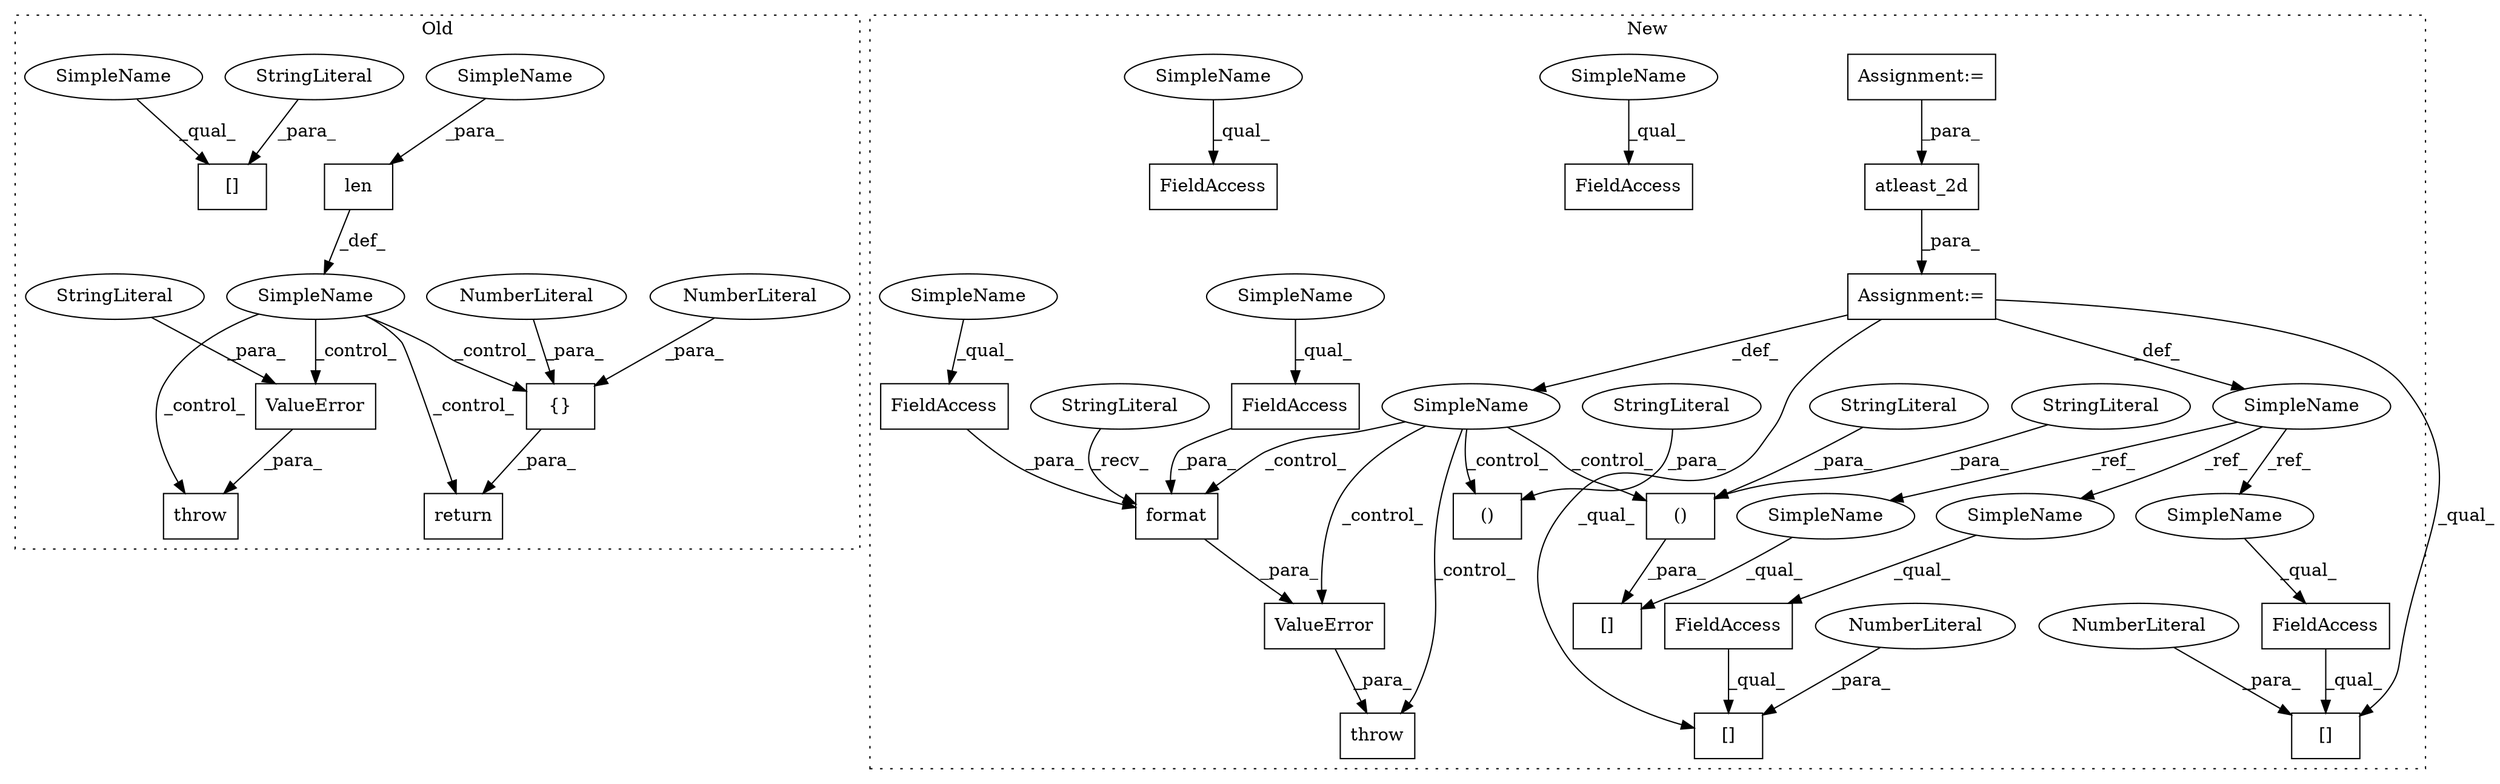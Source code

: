 digraph G {
subgraph cluster0 {
1 [label="throw" a="53" s="1237" l="6" shape="box"];
4 [label="ValueError" a="32" s="1243,1277" l="11,1" shape="box"];
5 [label="len" a="32" s="1209,1215" l="4,1" shape="box"];
7 [label="SimpleName" a="42" s="" l="" shape="ellipse"];
8 [label="StringLiteral" a="45" s="1254" l="23" shape="ellipse"];
13 [label="{}" a="4" s="1441,1449" l="1,1" shape="box"];
30 [label="[]" a="2" s="1393,1414" l="3,1" shape="box"];
31 [label="StringLiteral" a="45" s="1396" l="18" shape="ellipse"];
34 [label="return" a="41" s="1290" l="7" shape="box"];
35 [label="NumberLiteral" a="34" s="1442" l="1" shape="ellipse"];
36 [label="NumberLiteral" a="34" s="1444" l="1" shape="ellipse"];
37 [label="SimpleName" a="42" s="1213" l="2" shape="ellipse"];
38 [label="SimpleName" a="42" s="1393" l="2" shape="ellipse"];
label = "Old";
style="dotted";
}
subgraph cluster1 {
2 [label="atleast_2d" a="32" s="1238,1251" l="11,1" shape="box"];
3 [label="FieldAccess" a="22" s="1262" l="8" shape="box"];
6 [label="FieldAccess" a="22" s="1409" l="8" shape="box"];
9 [label="()" a="106" s="1452" l="78" shape="box"];
10 [label="SimpleName" a="42" s="" l="" shape="ellipse"];
11 [label="()" a="106" s="1551" l="47" shape="box"];
12 [label="ValueError" a="32" s="1300,1371" l="11,1" shape="box"];
14 [label="[]" a="2" s="1409,1419" l="9,1" shape="box"];
15 [label="NumberLiteral" a="34" s="1418" l="1" shape="ellipse"];
16 [label="[]" a="2" s="1543,1598" l="8,2" shape="box"];
17 [label="format" a="32" s="1348,1370" l="7,1" shape="box"];
18 [label="FieldAccess" a="22" s="1363" l="7" shape="box"];
19 [label="FieldAccess" a="22" s="1355" l="7" shape="box"];
20 [label="[]" a="2" s="1262,1272" l="9,1" shape="box"];
21 [label="NumberLiteral" a="34" s="1271" l="1" shape="ellipse"];
22 [label="FieldAccess" a="22" s="1421" l="7" shape="box"];
23 [label="FieldAccess" a="22" s="1429" l="7" shape="box"];
24 [label="SimpleName" a="42" s="1229" l="2" shape="ellipse"];
25 [label="StringLiteral" a="45" s="1311" l="36" shape="ellipse"];
26 [label="StringLiteral" a="45" s="1582" l="16" shape="ellipse"];
27 [label="StringLiteral" a="45" s="1551" l="18" shape="ellipse"];
28 [label="StringLiteral" a="45" s="1452" l="18" shape="ellipse"];
29 [label="throw" a="53" s="1294" l="6" shape="box"];
32 [label="Assignment:=" a="7" s="1231" l="1" shape="box"];
33 [label="Assignment:=" a="7" s="1181" l="2" shape="box"];
39 [label="SimpleName" a="42" s="1355" l="3" shape="ellipse"];
40 [label="SimpleName" a="42" s="1363" l="3" shape="ellipse"];
41 [label="SimpleName" a="42" s="1429" l="3" shape="ellipse"];
42 [label="SimpleName" a="42" s="1421" l="3" shape="ellipse"];
43 [label="SimpleName" a="42" s="1262" l="2" shape="ellipse"];
44 [label="SimpleName" a="42" s="1543" l="2" shape="ellipse"];
45 [label="SimpleName" a="42" s="1409" l="2" shape="ellipse"];
label = "New";
style="dotted";
}
2 -> 32 [label="_para_"];
3 -> 20 [label="_qual_"];
4 -> 1 [label="_para_"];
5 -> 7 [label="_def_"];
6 -> 14 [label="_qual_"];
7 -> 1 [label="_control_"];
7 -> 34 [label="_control_"];
7 -> 13 [label="_control_"];
7 -> 4 [label="_control_"];
8 -> 4 [label="_para_"];
10 -> 9 [label="_control_"];
10 -> 12 [label="_control_"];
10 -> 29 [label="_control_"];
10 -> 11 [label="_control_"];
10 -> 17 [label="_control_"];
11 -> 16 [label="_para_"];
12 -> 29 [label="_para_"];
13 -> 34 [label="_para_"];
15 -> 14 [label="_para_"];
17 -> 12 [label="_para_"];
18 -> 17 [label="_para_"];
19 -> 17 [label="_para_"];
21 -> 20 [label="_para_"];
24 -> 44 [label="_ref_"];
24 -> 43 [label="_ref_"];
24 -> 45 [label="_ref_"];
25 -> 17 [label="_recv_"];
26 -> 11 [label="_para_"];
27 -> 11 [label="_para_"];
28 -> 9 [label="_para_"];
31 -> 30 [label="_para_"];
32 -> 20 [label="_qual_"];
32 -> 14 [label="_qual_"];
32 -> 24 [label="_def_"];
32 -> 10 [label="_def_"];
33 -> 2 [label="_para_"];
35 -> 13 [label="_para_"];
36 -> 13 [label="_para_"];
37 -> 5 [label="_para_"];
38 -> 30 [label="_qual_"];
39 -> 19 [label="_qual_"];
40 -> 18 [label="_qual_"];
41 -> 23 [label="_qual_"];
42 -> 22 [label="_qual_"];
43 -> 3 [label="_qual_"];
44 -> 16 [label="_qual_"];
45 -> 6 [label="_qual_"];
}